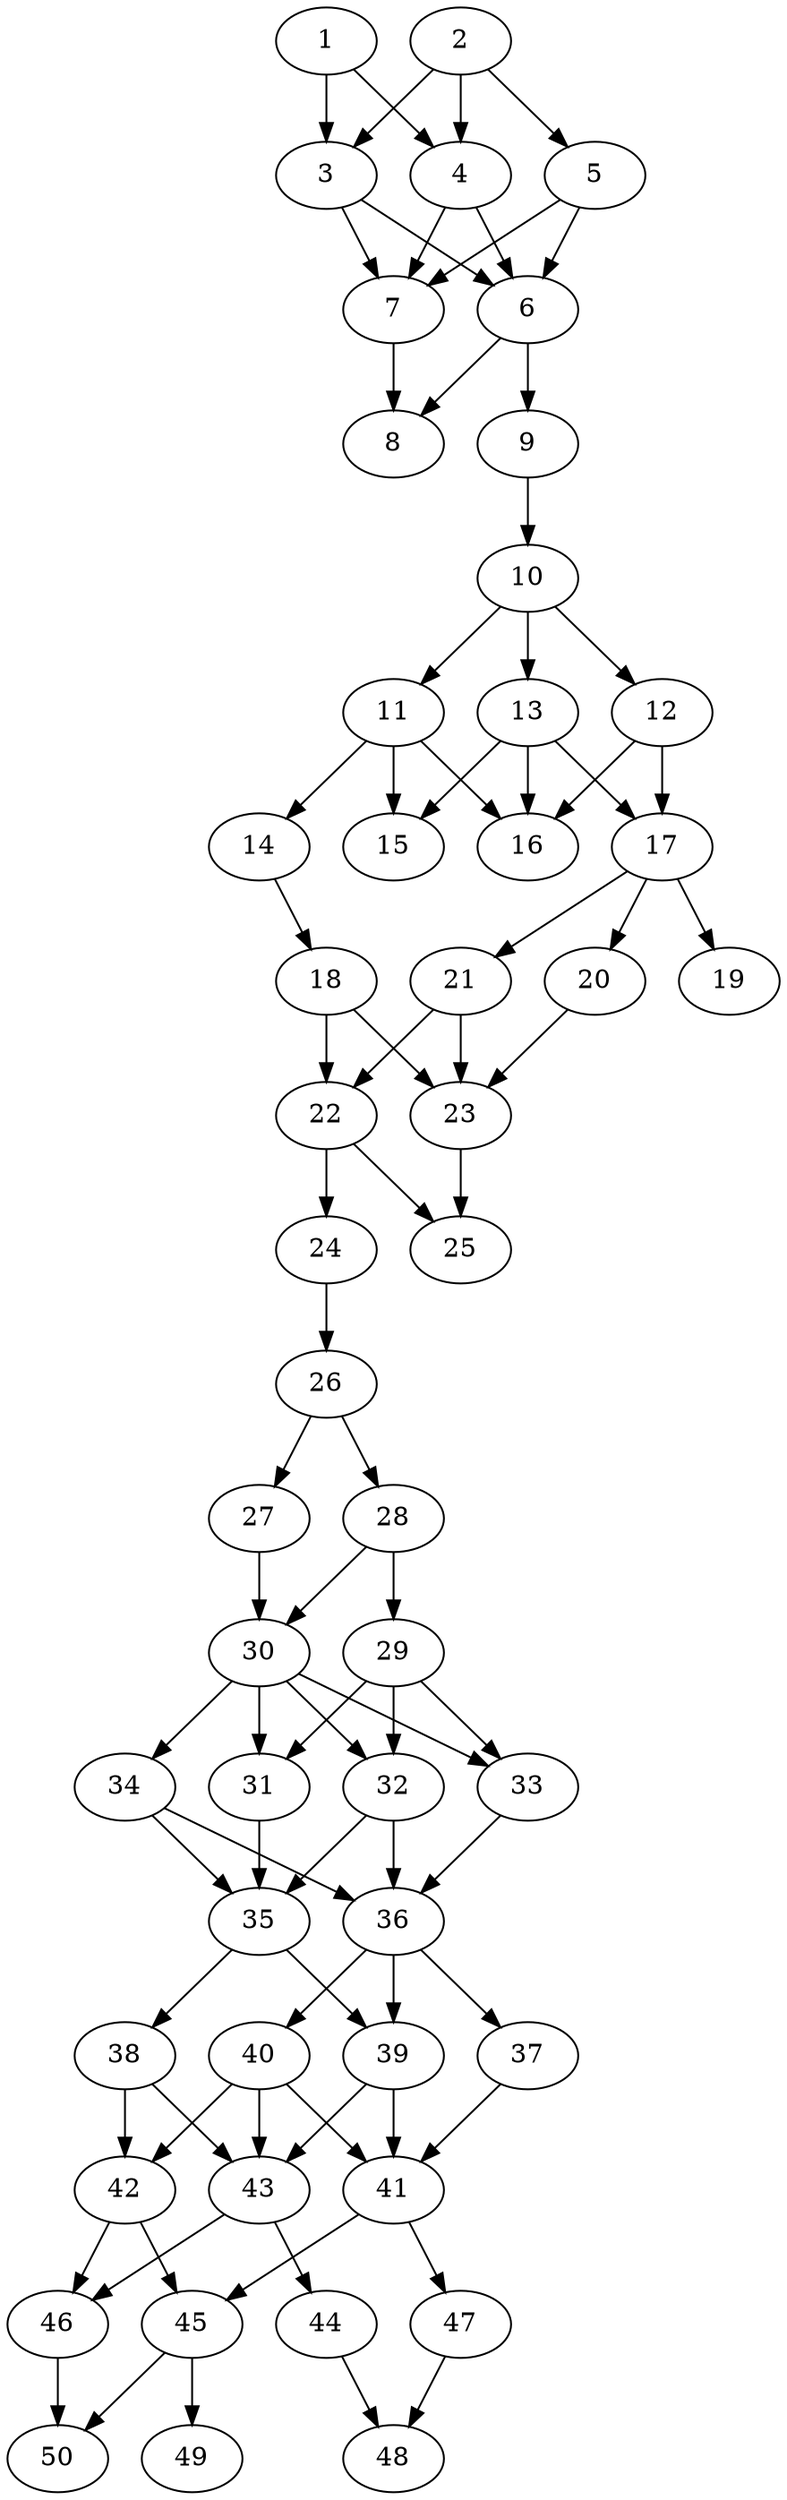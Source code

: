 // DAG automatically generated by daggen at Thu Oct  3 14:07:56 2019
// ./daggen --dot -n 50 --ccr 0.3 --fat 0.3 --regular 0.5 --density 0.7 --mindata 5242880 --maxdata 52428800 
digraph G {
  1 [size="146322773", alpha="0.19", expect_size="43896832"] 
  1 -> 3 [size ="43896832"]
  1 -> 4 [size ="43896832"]
  2 [size="68355413", alpha="0.18", expect_size="20506624"] 
  2 -> 3 [size ="20506624"]
  2 -> 4 [size ="20506624"]
  2 -> 5 [size ="20506624"]
  3 [size="68003840", alpha="0.08", expect_size="20401152"] 
  3 -> 6 [size ="20401152"]
  3 -> 7 [size ="20401152"]
  4 [size="68164267", alpha="0.11", expect_size="20449280"] 
  4 -> 6 [size ="20449280"]
  4 -> 7 [size ="20449280"]
  5 [size="110216533", alpha="0.18", expect_size="33064960"] 
  5 -> 6 [size ="33064960"]
  5 -> 7 [size ="33064960"]
  6 [size="160303787", alpha="0.10", expect_size="48091136"] 
  6 -> 8 [size ="48091136"]
  6 -> 9 [size ="48091136"]
  7 [size="159092053", alpha="0.16", expect_size="47727616"] 
  7 -> 8 [size ="47727616"]
  8 [size="41093120", alpha="0.04", expect_size="12327936"] 
  9 [size="73809920", alpha="0.13", expect_size="22142976"] 
  9 -> 10 [size ="22142976"]
  10 [size="53852160", alpha="0.11", expect_size="16155648"] 
  10 -> 11 [size ="16155648"]
  10 -> 12 [size ="16155648"]
  10 -> 13 [size ="16155648"]
  11 [size="53602987", alpha="0.03", expect_size="16080896"] 
  11 -> 14 [size ="16080896"]
  11 -> 15 [size ="16080896"]
  11 -> 16 [size ="16080896"]
  12 [size="46656853", alpha="0.14", expect_size="13997056"] 
  12 -> 16 [size ="13997056"]
  12 -> 17 [size ="13997056"]
  13 [size="32112640", alpha="0.20", expect_size="9633792"] 
  13 -> 15 [size ="9633792"]
  13 -> 16 [size ="9633792"]
  13 -> 17 [size ="9633792"]
  14 [size="96771413", alpha="0.18", expect_size="29031424"] 
  14 -> 18 [size ="29031424"]
  15 [size="25982293", alpha="0.08", expect_size="7794688"] 
  16 [size="171025067", alpha="0.19", expect_size="51307520"] 
  17 [size="93658453", alpha="0.08", expect_size="28097536"] 
  17 -> 19 [size ="28097536"]
  17 -> 20 [size ="28097536"]
  17 -> 21 [size ="28097536"]
  18 [size="60467200", alpha="0.00", expect_size="18140160"] 
  18 -> 22 [size ="18140160"]
  18 -> 23 [size ="18140160"]
  19 [size="91139413", alpha="0.11", expect_size="27341824"] 
  20 [size="39174827", alpha="0.13", expect_size="11752448"] 
  20 -> 23 [size ="11752448"]
  21 [size="126170453", alpha="0.13", expect_size="37851136"] 
  21 -> 22 [size ="37851136"]
  21 -> 23 [size ="37851136"]
  22 [size="150545067", alpha="0.18", expect_size="45163520"] 
  22 -> 24 [size ="45163520"]
  22 -> 25 [size ="45163520"]
  23 [size="106240000", alpha="0.10", expect_size="31872000"] 
  23 -> 25 [size ="31872000"]
  24 [size="102557013", alpha="0.09", expect_size="30767104"] 
  24 -> 26 [size ="30767104"]
  25 [size="84633600", alpha="0.19", expect_size="25390080"] 
  26 [size="144827733", alpha="0.08", expect_size="43448320"] 
  26 -> 27 [size ="43448320"]
  26 -> 28 [size ="43448320"]
  27 [size="134321493", alpha="0.14", expect_size="40296448"] 
  27 -> 30 [size ="40296448"]
  28 [size="41929387", alpha="0.04", expect_size="12578816"] 
  28 -> 29 [size ="12578816"]
  28 -> 30 [size ="12578816"]
  29 [size="45482667", alpha="0.00", expect_size="13644800"] 
  29 -> 31 [size ="13644800"]
  29 -> 32 [size ="13644800"]
  29 -> 33 [size ="13644800"]
  30 [size="129464320", alpha="0.02", expect_size="38839296"] 
  30 -> 31 [size ="38839296"]
  30 -> 32 [size ="38839296"]
  30 -> 33 [size ="38839296"]
  30 -> 34 [size ="38839296"]
  31 [size="78213120", alpha="0.08", expect_size="23463936"] 
  31 -> 35 [size ="23463936"]
  32 [size="20578987", alpha="0.17", expect_size="6173696"] 
  32 -> 35 [size ="6173696"]
  32 -> 36 [size ="6173696"]
  33 [size="164720640", alpha="0.09", expect_size="49416192"] 
  33 -> 36 [size ="49416192"]
  34 [size="89316693", alpha="0.10", expect_size="26795008"] 
  34 -> 35 [size ="26795008"]
  34 -> 36 [size ="26795008"]
  35 [size="159624533", alpha="0.13", expect_size="47887360"] 
  35 -> 38 [size ="47887360"]
  35 -> 39 [size ="47887360"]
  36 [size="153811627", alpha="0.15", expect_size="46143488"] 
  36 -> 37 [size ="46143488"]
  36 -> 39 [size ="46143488"]
  36 -> 40 [size ="46143488"]
  37 [size="57425920", alpha="0.07", expect_size="17227776"] 
  37 -> 41 [size ="17227776"]
  38 [size="169366187", alpha="0.04", expect_size="50809856"] 
  38 -> 42 [size ="50809856"]
  38 -> 43 [size ="50809856"]
  39 [size="41396907", alpha="0.11", expect_size="12419072"] 
  39 -> 41 [size ="12419072"]
  39 -> 43 [size ="12419072"]
  40 [size="44417707", alpha="0.00", expect_size="13325312"] 
  40 -> 41 [size ="13325312"]
  40 -> 42 [size ="13325312"]
  40 -> 43 [size ="13325312"]
  41 [size="57524907", alpha="0.03", expect_size="17257472"] 
  41 -> 45 [size ="17257472"]
  41 -> 47 [size ="17257472"]
  42 [size="116841813", alpha="0.03", expect_size="35052544"] 
  42 -> 45 [size ="35052544"]
  42 -> 46 [size ="35052544"]
  43 [size="94272853", alpha="0.15", expect_size="28281856"] 
  43 -> 44 [size ="28281856"]
  43 -> 46 [size ="28281856"]
  44 [size="161730560", alpha="0.17", expect_size="48519168"] 
  44 -> 48 [size ="48519168"]
  45 [size="83944107", alpha="0.08", expect_size="25183232"] 
  45 -> 49 [size ="25183232"]
  45 -> 50 [size ="25183232"]
  46 [size="26705920", alpha="0.15", expect_size="8011776"] 
  46 -> 50 [size ="8011776"]
  47 [size="143571627", alpha="0.17", expect_size="43071488"] 
  47 -> 48 [size ="43071488"]
  48 [size="38857387", alpha="0.02", expect_size="11657216"] 
  49 [size="70137173", alpha="0.10", expect_size="21041152"] 
  50 [size="153784320", alpha="0.13", expect_size="46135296"] 
}

